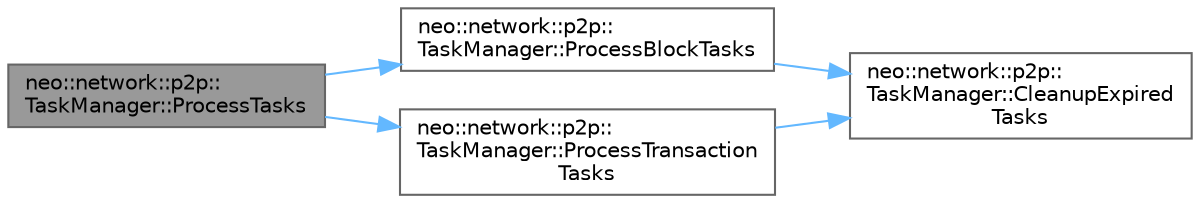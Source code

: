 digraph "neo::network::p2p::TaskManager::ProcessTasks"
{
 // LATEX_PDF_SIZE
  bgcolor="transparent";
  edge [fontname=Helvetica,fontsize=10,labelfontname=Helvetica,labelfontsize=10];
  node [fontname=Helvetica,fontsize=10,shape=box,height=0.2,width=0.4];
  rankdir="LR";
  Node1 [id="Node000001",label="neo::network::p2p::\lTaskManager::ProcessTasks",height=0.2,width=0.4,color="gray40", fillcolor="grey60", style="filled", fontcolor="black",tooltip="Processes tasks."];
  Node1 -> Node2 [id="edge5_Node000001_Node000002",color="steelblue1",style="solid",tooltip=" "];
  Node2 [id="Node000002",label="neo::network::p2p::\lTaskManager::ProcessBlockTasks",height=0.2,width=0.4,color="grey40", fillcolor="white", style="filled",URL="$classneo_1_1network_1_1p2p_1_1_task_manager.html#ac2023e9a1bce5ce603df8e883b756539",tooltip="Processes block tasks."];
  Node2 -> Node3 [id="edge6_Node000002_Node000003",color="steelblue1",style="solid",tooltip=" "];
  Node3 [id="Node000003",label="neo::network::p2p::\lTaskManager::CleanupExpired\lTasks",height=0.2,width=0.4,color="grey40", fillcolor="white", style="filled",URL="$classneo_1_1network_1_1p2p_1_1_task_manager.html#aff3c0106795c57bcb1d8408ddbf2b7d0",tooltip="Cleans up expired tasks."];
  Node1 -> Node4 [id="edge7_Node000001_Node000004",color="steelblue1",style="solid",tooltip=" "];
  Node4 [id="Node000004",label="neo::network::p2p::\lTaskManager::ProcessTransaction\lTasks",height=0.2,width=0.4,color="grey40", fillcolor="white", style="filled",URL="$classneo_1_1network_1_1p2p_1_1_task_manager.html#aa63358cb65e5ec4cccdd84bb5b6fdd39",tooltip="Processes transaction tasks."];
  Node4 -> Node3 [id="edge8_Node000004_Node000003",color="steelblue1",style="solid",tooltip=" "];
}
